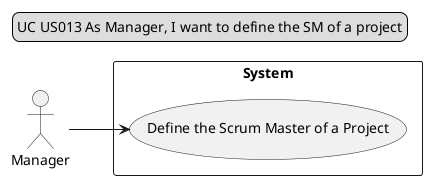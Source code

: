 @startuml

legend top
UC US013 As Manager, I want to define the SM of a project
end legend
left to right direction
actor "Manager"
rectangle System {
    "Manager" --> (Define the Scrum Master of a Project)
}

@enduml